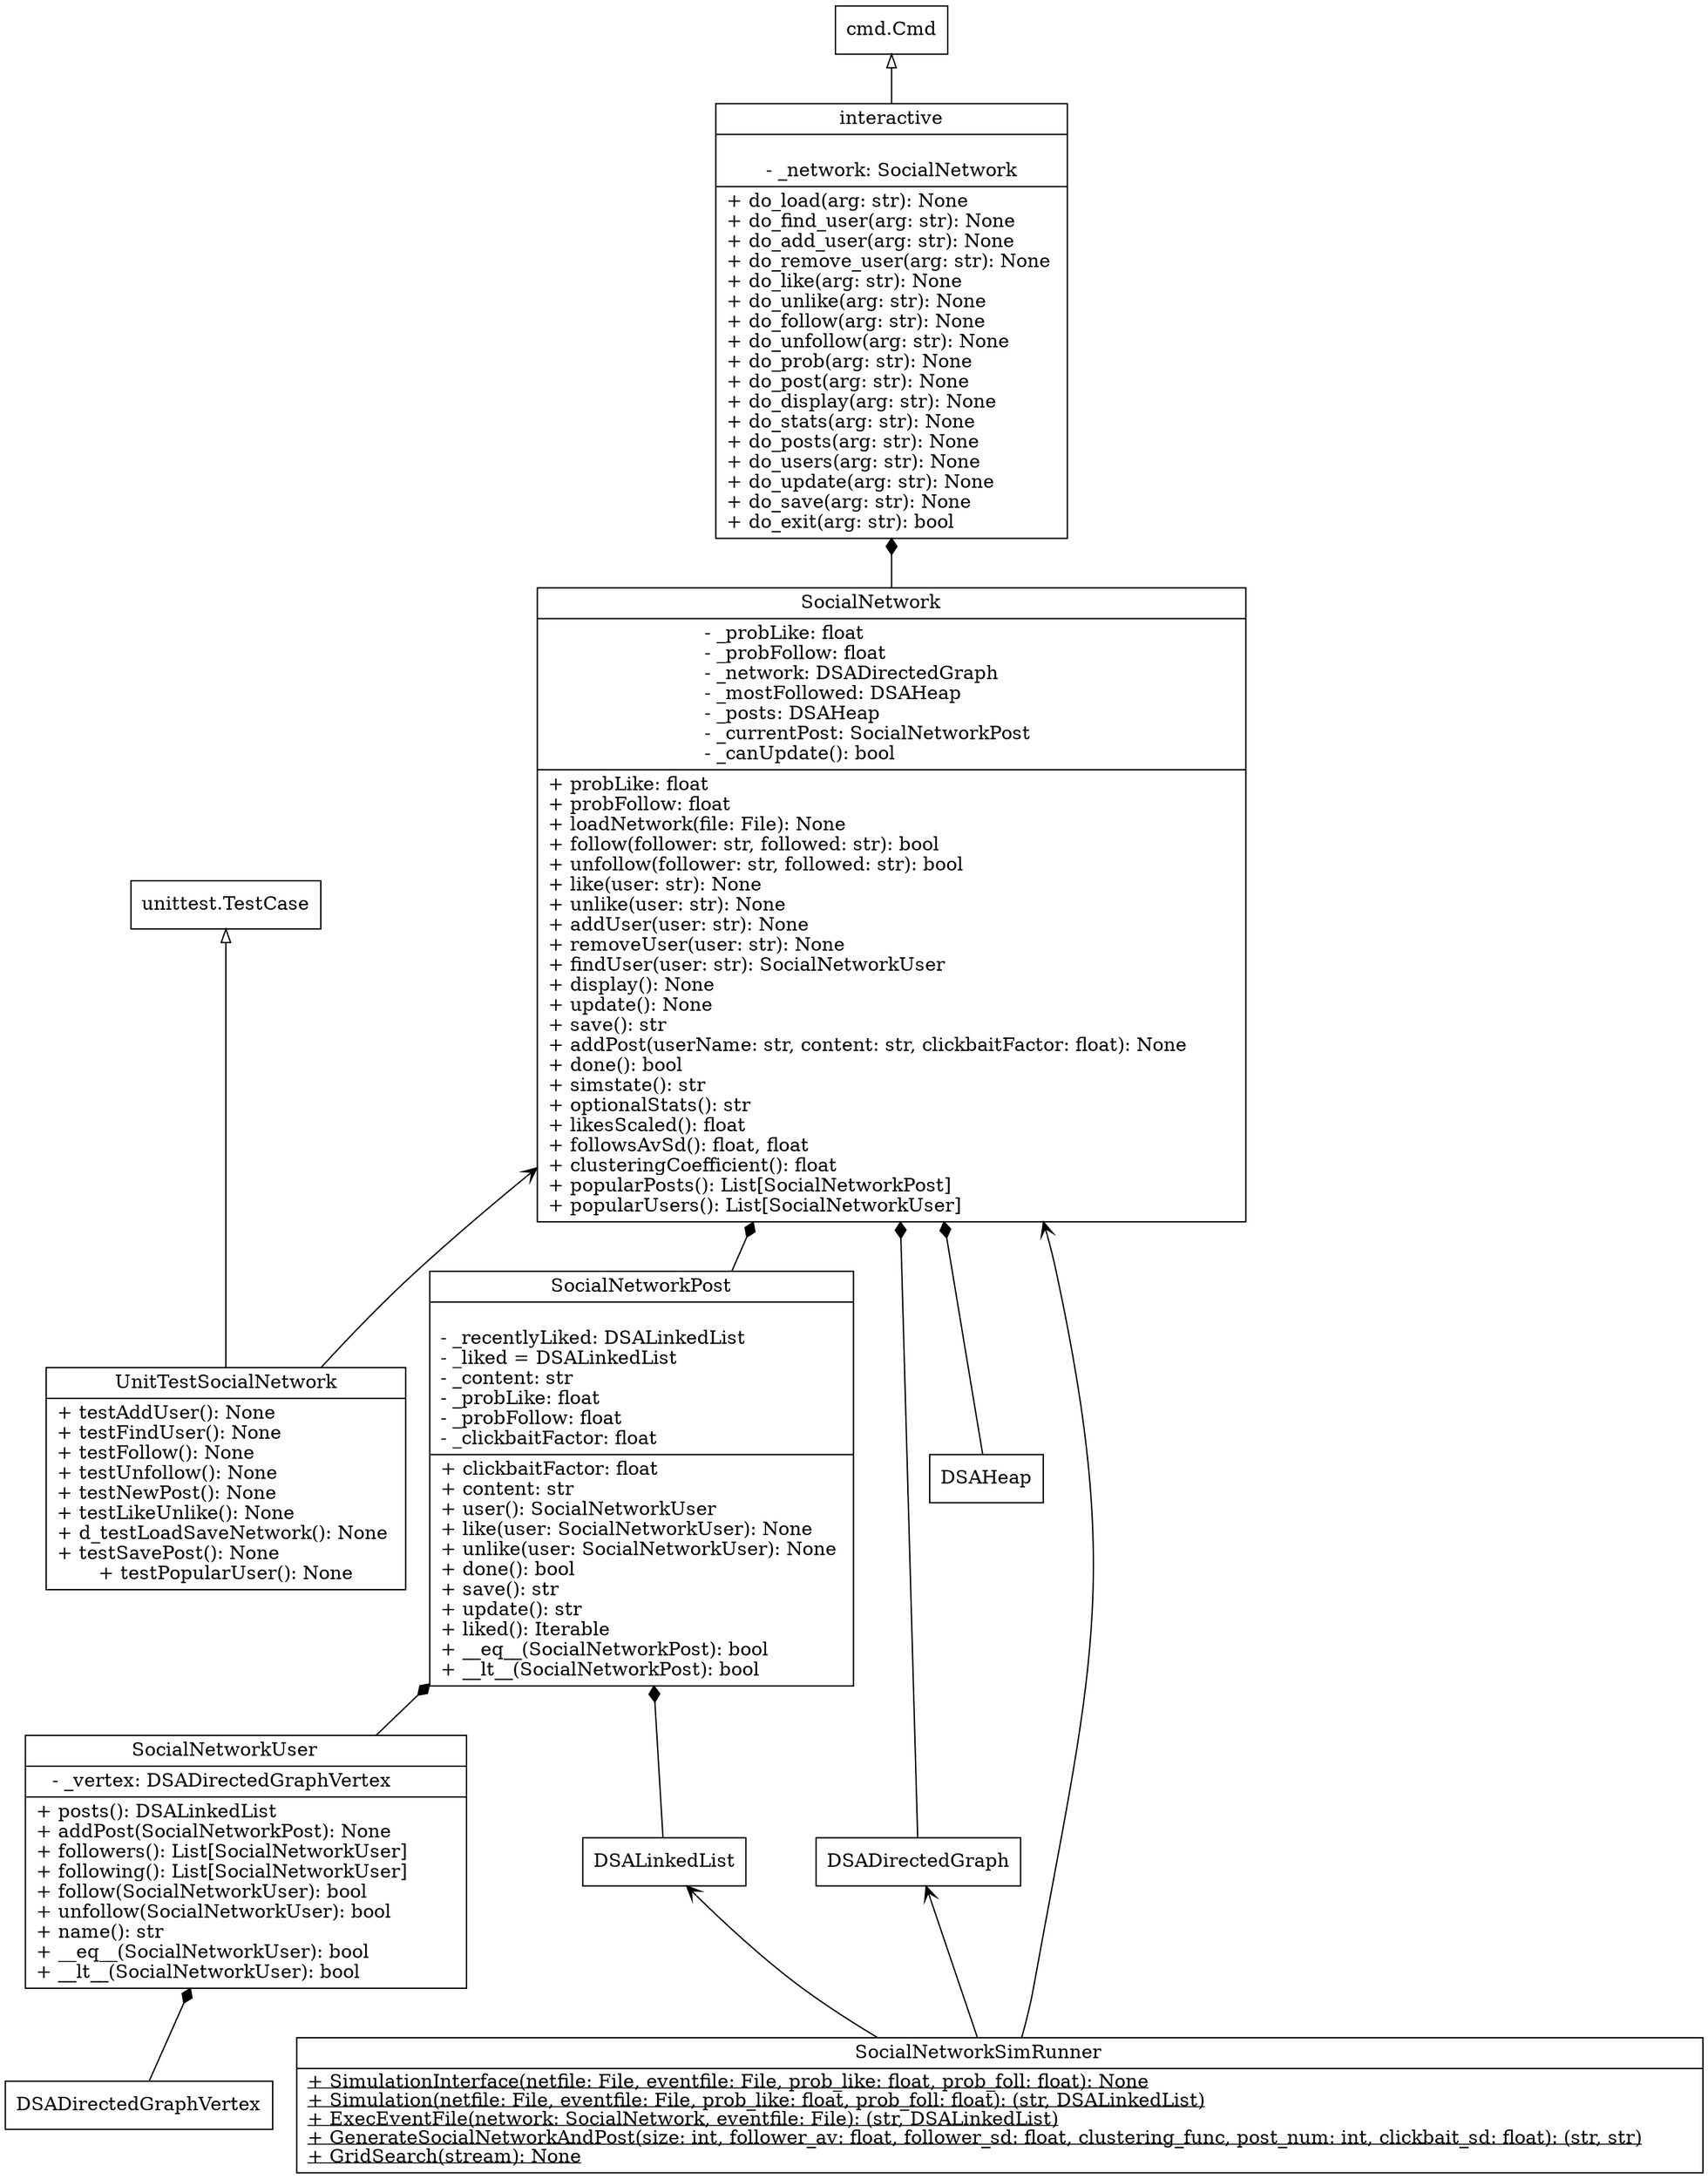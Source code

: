 digraph Social_Network_Sim {
    node [
        shape = "record"
    ]

    unittestTestCase [label = "unittest.TestCase"]
    DSADirectedGraph [label = "DSADirectedGraph"]
    DSAHeap [label = "DSAHeap"]
    DSALinkedList [label="DSALinkedList"]

    SocialNetworkUser [
        label = <{SocialNetworkUser
        |- _vertex: DSADirectedGraphVertex
        <br align="left"/>|+ posts(): DSALinkedList
        <br align="left"/>+ addPost(SocialNetworkPost): None
        <br align="left"/>+ followers(): List[SocialNetworkUser]
        <br align="left"/>+ following(): List[SocialNetworkUser]
        <br align="left"/>+ follow(SocialNetworkUser): bool
        <br align="left"/>+ unfollow(SocialNetworkUser): bool
        <br align="left"/>+ name(): str
        <br align="left"/>+ __eq__(SocialNetworkUser): bool
        <br align="left"/>+ __lt__(SocialNetworkUser): bool<br align="left"/>}>
    ]
    
    SocialNetworkPost [
        label = "{SocialNetworkPost
        |\l- _recentlyLiked: DSALinkedList
        \l- _liked = DSALinkedList
        \l- _content: str
        \l- _probLike: float
        \l- _probFollow: float
        \l- _clickbaitFactor: float\l
        |+ clickbaitFactor: float
        \l+ content: str
        \l+ user(): SocialNetworkUser
        \l+ like(user: SocialNetworkUser): None
        \l+ unlike(user: SocialNetworkUser): None
        \l+ done(): bool
        \l+ save(): str
        \l+ update(): str
        \l+ liked(): Iterable
        \l+ __eq__(SocialNetworkPost): bool
        \l+ __lt__(SocialNetworkPost): bool\l}"
    ]

    SocialNetwork [
        label = <{SocialNetwork
        |- _probLike: float
        <br align="left"/>- _probFollow: float
        <br align="left"/>- _network: DSADirectedGraph
        <br align="left"/>- _mostFollowed: DSAHeap
        <br align="left"/>- _posts: DSAHeap
        <br align="left"/>- _currentPost: SocialNetworkPost
        <br align="left"/>- _canUpdate(): bool
        <br align="left"/>|+ probLike: float
        <br align="left"/>+ probFollow: float
        <br align="left"/>+ loadNetwork(file: File): None
        <br align="left"/>+ follow(follower: str, followed: str): bool
        <br align="left"/>+ unfollow(follower: str, followed: str): bool
        <br align="left"/>+ like(user: str): None
        <br align="left"/>+ unlike(user: str): None
        <br align="left"/>+ addUser(user: str): None
        <br align="left"/>+ removeUser(user: str): None
        <br align="left"/>+ findUser(user: str): SocialNetworkUser
        <br align="left"/>+ display(): None
        <br align="left"/>+ update(): None
        <br align="left"/>+ save(): str
        <br align="left"/>+ addPost(userName: str, content: str, clickbaitFactor: float): None
        <br align="left"/>+ done(): bool
        <br align="left"/>+ simstate(): str
        <br align="left"/>+ optionalStats(): str
        <br align="left"/>+ likesScaled(): float
        <br align="left"/>+ followsAvSd(): float, float
        <br align="left"/>+ clusteringCoefficient(): float
        <br align="left"/>+ popularPosts(): List[SocialNetworkPost]
        <br align="left"/>+ popularUsers(): List[SocialNetworkUser]<br align="left"/>}>
    ]

    interactive [
        label = "{interactive
        |\l- _network: SocialNetwork
        |+ do_load(arg: str): None
        \l+ do_find_user(arg: str): None
        \l+ do_add_user(arg: str): None
        \l+ do_remove_user(arg: str): None
        \l+ do_like(arg: str): None
        \l+ do_unlike(arg: str): None
        \l+ do_follow(arg: str): None
        \l+ do_unfollow(arg: str): None
        \l+ do_prob(arg: str): None
        \l+ do_post(arg: str): None
        \l+ do_display(arg: str): None
        \l+ do_stats(arg: str): None
        \l+ do_posts(arg: str): None
        \l+ do_users(arg: str): None
        \l+ do_update(arg: str): None
        \l+ do_save(arg: str): None
        \l+ do_exit(arg: str): bool\l}"
    ]

    cmd [
        label = "cmd.Cmd"
    ]

    SocialNetworkSimRunner [
        label = <{SocialNetworkSimRunner
        |<u>+ SimulationInterface(netfile: File, eventfile: File, prob_like: float, prob_foll: float): None</u>
        <br align="left"/><u>+ Simulation(netfile: File, eventfile: File, prob_like: float, prob_foll: float): (str, DSALinkedList)</u>
        <br align="left"/><u>+ ExecEventFile(network: SocialNetwork, eventfile: File): (str, DSALinkedList)</u>
        <br align="left"/><u>+ GenerateSocialNetworkAndPost(size: int, follower_av: float, follower_sd: float, clustering_func, post_num: int, clickbait_sd: float): (str, str)</u>
        <br align="left"/><u>+ GridSearch(stream): None</u><br align="left"/>}>
    ]

    UnitTestSocialNetwork [
        label = "{UnitTestSocialNetwork
        |+ testAddUser(): None
        \l+ testFindUser(): None
        \l+ testFollow(): None
        \l+ testUnfollow(): None
        \l+ testNewPost(): None
        \l+ testLikeUnlike(): None
        \l+ d_testLoadSaveNetwork(): None
        \l+ testSavePost(): None
        \l+ testPopularUser(): None}"
    ]

    UnitTestSocialNetwork -> unittestTestCase [arrowhead = "empty"]
    UnitTestSocialNetwork -> SocialNetwork [arrowhead = "vee"]

    SocialNetworkSimRunner -> SocialNetwork [arrowhead = "vee"]
    SocialNetworkSimRunner -> DSADirectedGraph [arrowhead = "vee"]
    SocialNetworkSimRunner -> DSALinkedList [arrowhead = "vee"]

    interactive -> cmd [arrowhead = "empty"]
    SocialNetwork -> interactive [arrowhead = "diamond"]

    DSADirectedGraph -> SocialNetwork [arrowhead = "diamond"]
    DSAHeap -> SocialNetwork [arrowhead = "diamond"]
    SocialNetworkPost -> SocialNetwork [arrowhead = "diamond"]

    DSADirectedGraphVertex -> SocialNetworkUser [arrowhead = "diamond"]
    DSALinkedList -> SocialNetworkPost [arrowhead = "diamond"]
    SocialNetworkUser -> SocialNetworkPost [arrowhead = "diamond"]

    rankdir=BT
}
